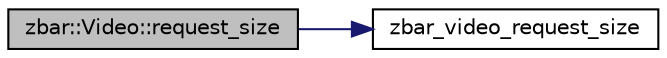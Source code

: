 digraph G
{
  edge [fontname="Helvetica",fontsize="10",labelfontname="Helvetica",labelfontsize="10"];
  node [fontname="Helvetica",fontsize="10",shape=record];
  rankdir=LR;
  Node1 [label="zbar::Video::request_size",height=0.2,width=0.4,color="black", fillcolor="grey75", style="filled" fontcolor="black"];
  Node1 -> Node2 [color="midnightblue",fontsize="10",style="solid"];
  Node2 [label="zbar_video_request_size",height=0.2,width=0.4,color="black", fillcolor="white", style="filled",URL="$zbar_8h.html#a832bd38f07b1de1c8f91a867300a2ac5"];
}
